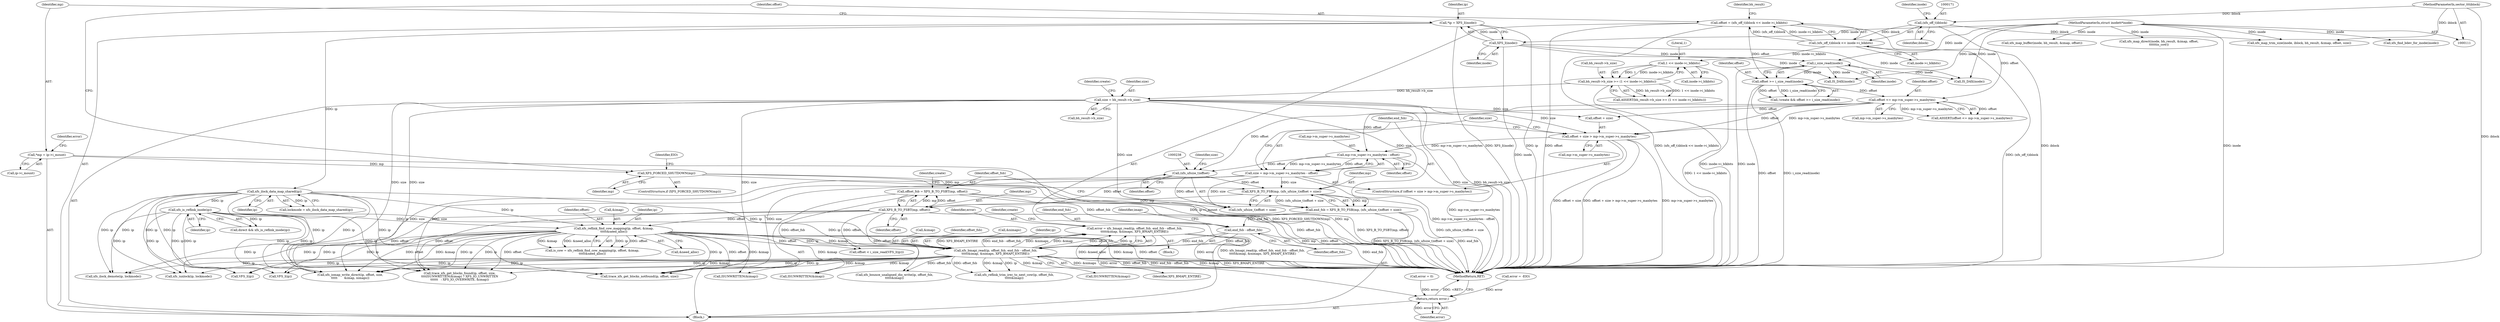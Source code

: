 digraph "0_linux_04197b341f23b908193308b8d63d17ff23232598@API" {
"1000266" [label="(Call,error = xfs_bmapi_read(ip, offset_fsb, end_fsb - offset_fsb,\n\t\t\t\t\t&imap, &nimaps, XFS_BMAPI_ENTIRE))"];
"1000268" [label="(Call,xfs_bmapi_read(ip, offset_fsb, end_fsb - offset_fsb,\n\t\t\t\t\t&imap, &nimaps, XFS_BMAPI_ENTIRE))"];
"1000251" [label="(Call,xfs_is_reflink_inode(ip))"];
"1000203" [label="(Call,xfs_ilock_data_map_shared(ip))"];
"1000120" [label="(Call,*ip = XFS_I(inode))"];
"1000122" [label="(Call,XFS_I(inode))"];
"1000112" [label="(MethodParameterIn,struct inode\t\t*inode)"];
"1000255" [label="(Call,xfs_reflink_find_cow_mapping(ip, offset, &imap,\n\t\t\t\t\t&need_alloc))"];
"1000243" [label="(Call,XFS_B_TO_FSBT(mp, offset))"];
"1000234" [label="(Call,XFS_B_TO_FSB(mp, (xfs_ufsize_t)offset + size))"];
"1000162" [label="(Call,XFS_FORCED_SHUTDOWN(mp))"];
"1000125" [label="(Call,*mp = ip->i_mount)"];
"1000237" [label="(Call,(xfs_ufsize_t)offset)"];
"1000225" [label="(Call,mp->m_super->s_maxbytes - offset)"];
"1000214" [label="(Call,offset + size > mp->m_super->s_maxbytes)"];
"1000206" [label="(Call,offset <= mp->m_super->s_maxbytes)"];
"1000167" [label="(Call,offset = (xfs_off_t)iblock << inode->i_blkbits)"];
"1000169" [label="(Call,(xfs_off_t)iblock << inode->i_blkbits)"];
"1000170" [label="(Call,(xfs_off_t)iblock)"];
"1000113" [label="(MethodParameterIn,sector_t\t\tiblock)"];
"1000195" [label="(Call,offset >= i_size_read(inode))"];
"1000197" [label="(Call,i_size_read(inode))"];
"1000186" [label="(Call,size = bh_result->b_size)"];
"1000177" [label="(Call,bh_result->b_size >= (1 << inode->i_blkbits))"];
"1000181" [label="(Call,1 << inode->i_blkbits)"];
"1000223" [label="(Call,size = mp->m_super->s_maxbytes - offset)"];
"1000271" [label="(Call,end_fsb - offset_fsb)"];
"1000232" [label="(Call,end_fsb = XFS_B_TO_FSB(mp, (xfs_ufsize_t)offset + size))"];
"1000241" [label="(Call,offset_fsb = XFS_B_TO_FSBT(mp, offset))"];
"1000532" [label="(Return,return error;)"];
"1000249" [label="(Call,direct && xfs_is_reflink_inode(ip))"];
"1000265" [label="(Block,)"];
"1000326" [label="(Call,offset < i_size_read(VFS_I(ip)))"];
"1000274" [label="(Call,&imap)"];
"1000243" [label="(Call,XFS_B_TO_FSBT(mp, offset))"];
"1000235" [label="(Identifier,mp)"];
"1000197" [label="(Call,i_size_read(inode))"];
"1000533" [label="(Identifier,error)"];
"1000120" [label="(Call,*ip = XFS_I(inode))"];
"1000127" [label="(Call,ip->i_mount)"];
"1000207" [label="(Identifier,offset)"];
"1000176" [label="(Call,ASSERT(bh_result->b_size >= (1 << inode->i_blkbits)))"];
"1000187" [label="(Identifier,size)"];
"1000161" [label="(ControlStructure,if (XFS_FORCED_SHUTDOWN(mp)))"];
"1000532" [label="(Return,return error;)"];
"1000218" [label="(Call,mp->m_super->s_maxbytes)"];
"1000271" [label="(Call,end_fsb - offset_fsb)"];
"1000134" [label="(Identifier,error)"];
"1000122" [label="(Call,XFS_I(inode))"];
"1000162" [label="(Call,XFS_FORCED_SHUTDOWN(mp))"];
"1000188" [label="(Call,bh_result->b_size)"];
"1000226" [label="(Call,mp->m_super->s_maxbytes)"];
"1000206" [label="(Call,offset <= mp->m_super->s_maxbytes)"];
"1000479" [label="(Call,xfs_bounce_unaligned_dio_write(ip, offset_fsb,\n\t\t\t\t\t&imap))"];
"1000125" [label="(Call,*mp = ip->i_mount)"];
"1000204" [label="(Identifier,ip)"];
"1000302" [label="(Call,xfs_reflink_trim_irec_to_next_cow(ip, offset_fsb,\n\t\t\t\t\t&imap))"];
"1000182" [label="(Literal,1)"];
"1000179" [label="(Identifier,bh_result)"];
"1000232" [label="(Call,end_fsb = XFS_B_TO_FSB(mp, (xfs_ufsize_t)offset + size))"];
"1000266" [label="(Call,error = xfs_bmapi_read(ip, offset_fsb, end_fsb - offset_fsb,\n\t\t\t\t\t&imap, &nimaps, XFS_BMAPI_ENTIRE))"];
"1000275" [label="(Identifier,imap)"];
"1000205" [label="(Call,ASSERT(offset <= mp->m_super->s_maxbytes))"];
"1000174" [label="(Identifier,inode)"];
"1000253" [label="(Call,is_cow = xfs_reflink_find_cow_mapping(ip, offset, &imap,\n\t\t\t\t\t&need_alloc))"];
"1000256" [label="(Identifier,ip)"];
"1000236" [label="(Call,(xfs_ufsize_t)offset + size)"];
"1000118" [label="(Block,)"];
"1000178" [label="(Call,bh_result->b_size)"];
"1000255" [label="(Call,xfs_reflink_find_cow_mapping(ip, offset, &imap,\n\t\t\t\t\t&need_alloc))"];
"1000173" [label="(Call,inode->i_blkbits)"];
"1000112" [label="(MethodParameterIn,struct inode\t\t*inode)"];
"1000366" [label="(Call,ISUNWRITTEN(&imap))"];
"1000224" [label="(Identifier,size)"];
"1000231" [label="(Identifier,offset)"];
"1000172" [label="(Identifier,iblock)"];
"1000201" [label="(Call,lockmode = xfs_ilock_data_map_shared(ip))"];
"1000234" [label="(Call,XFS_B_TO_FSB(mp, (xfs_ufsize_t)offset + size))"];
"1000329" [label="(Call,VFS_I(ip))"];
"1000169" [label="(Call,(xfs_off_t)iblock << inode->i_blkbits)"];
"1000126" [label="(Identifier,mp)"];
"1000488" [label="(Call,xfs_map_buffer(inode, bh_result, &imap, offset))"];
"1000268" [label="(Call,xfs_bmapi_read(ip, offset_fsb, end_fsb - offset_fsb,\n\t\t\t\t\t&imap, &nimaps, XFS_BMAPI_ENTIRE))"];
"1000529" [label="(Call,xfs_iunlock(ip, lockmode))"];
"1000244" [label="(Identifier,mp)"];
"1000299" [label="(Call,ISUNWRITTEN(&imap))"];
"1000237" [label="(Call,(xfs_ufsize_t)offset)"];
"1000166" [label="(Identifier,EIO)"];
"1000270" [label="(Identifier,offset_fsb)"];
"1000240" [label="(Identifier,size)"];
"1000133" [label="(Call,error = 0)"];
"1000113" [label="(MethodParameterIn,sector_t\t\tiblock)"];
"1000511" [label="(Call,xfs_map_direct(inode, bh_result, &imap, offset,\n\t\t\t\t\t\tis_cow))"];
"1000276" [label="(Call,&nimaps)"];
"1000379" [label="(Call,xfs_iomap_write_direct(ip, offset, size,\n\t\t\t\t\t       &imap, nimaps))"];
"1000407" [label="(Call,trace_xfs_get_blocks_found(ip, offset, size,\n\t\t\t\tISUNWRITTEN(&imap) ? XFS_IO_UNWRITTEN\n\t\t\t\t\t\t   : XFS_IO_OVERWRITE, &imap))"];
"1000431" [label="(Call,IS_DAX(inode))"];
"1000186" [label="(Call,size = bh_result->b_size)"];
"1000342" [label="(Call,VFS_I(ip))"];
"1000208" [label="(Call,mp->m_super->s_maxbytes)"];
"1000257" [label="(Identifier,offset)"];
"1000272" [label="(Identifier,end_fsb)"];
"1000241" [label="(Call,offset_fsb = XFS_B_TO_FSBT(mp, offset))"];
"1000198" [label="(Identifier,inode)"];
"1000239" [label="(Identifier,offset)"];
"1000192" [label="(Call,!create && offset >= i_size_read(inode))"];
"1000183" [label="(Call,inode->i_blkbits)"];
"1000195" [label="(Call,offset >= i_size_read(inode))"];
"1000334" [label="(Call,error = -EIO)"];
"1000364" [label="(Call,IS_DAX(inode))"];
"1000214" [label="(Call,offset + size > mp->m_super->s_maxbytes)"];
"1000203" [label="(Call,xfs_ilock_data_map_shared(ip))"];
"1000252" [label="(Identifier,ip)"];
"1000233" [label="(Identifier,end_fsb)"];
"1000177" [label="(Call,bh_result->b_size >= (1 << inode->i_blkbits))"];
"1000248" [label="(Identifier,create)"];
"1000267" [label="(Identifier,error)"];
"1000170" [label="(Call,(xfs_off_t)iblock)"];
"1000163" [label="(Identifier,mp)"];
"1000223" [label="(Call,size = mp->m_super->s_maxbytes - offset)"];
"1000278" [label="(Identifier,XFS_BMAPI_ENTIRE)"];
"1000242" [label="(Identifier,offset_fsb)"];
"1000251" [label="(Call,xfs_is_reflink_inode(ip))"];
"1000167" [label="(Call,offset = (xfs_off_t)iblock << inode->i_blkbits)"];
"1000194" [label="(Identifier,create)"];
"1000196" [label="(Identifier,offset)"];
"1000225" [label="(Call,mp->m_super->s_maxbytes - offset)"];
"1000213" [label="(ControlStructure,if (offset + size > mp->m_super->s_maxbytes))"];
"1000258" [label="(Call,&imap)"];
"1000534" [label="(MethodReturn,RET)"];
"1000123" [label="(Identifier,inode)"];
"1000424" [label="(Call,trace_xfs_get_blocks_notfound(ip, offset, size))"];
"1000260" [label="(Call,&need_alloc)"];
"1000522" [label="(Call,xfs_find_bdev_for_inode(inode))"];
"1000168" [label="(Identifier,offset)"];
"1000441" [label="(Call,xfs_map_trim_size(inode, iblock, bh_result, &imap, offset, size))"];
"1000281" [label="(Identifier,create)"];
"1000269" [label="(Identifier,ip)"];
"1000273" [label="(Identifier,offset_fsb)"];
"1000181" [label="(Call,1 << inode->i_blkbits)"];
"1000245" [label="(Identifier,offset)"];
"1000412" [label="(Call,ISUNWRITTEN(&imap))"];
"1000215" [label="(Call,offset + size)"];
"1000374" [label="(Call,xfs_ilock_demote(ip, lockmode))"];
"1000121" [label="(Identifier,ip)"];
"1000266" -> "1000265"  [label="AST: "];
"1000266" -> "1000268"  [label="CFG: "];
"1000267" -> "1000266"  [label="AST: "];
"1000268" -> "1000266"  [label="AST: "];
"1000281" -> "1000266"  [label="CFG: "];
"1000266" -> "1000534"  [label="DDG: error"];
"1000266" -> "1000534"  [label="DDG: xfs_bmapi_read(ip, offset_fsb, end_fsb - offset_fsb,\n\t\t\t\t\t&imap, &nimaps, XFS_BMAPI_ENTIRE)"];
"1000268" -> "1000266"  [label="DDG: XFS_BMAPI_ENTIRE"];
"1000268" -> "1000266"  [label="DDG: end_fsb - offset_fsb"];
"1000268" -> "1000266"  [label="DDG: &nimaps"];
"1000268" -> "1000266"  [label="DDG: &imap"];
"1000268" -> "1000266"  [label="DDG: offset_fsb"];
"1000268" -> "1000266"  [label="DDG: ip"];
"1000266" -> "1000532"  [label="DDG: error"];
"1000268" -> "1000278"  [label="CFG: "];
"1000269" -> "1000268"  [label="AST: "];
"1000270" -> "1000268"  [label="AST: "];
"1000271" -> "1000268"  [label="AST: "];
"1000274" -> "1000268"  [label="AST: "];
"1000276" -> "1000268"  [label="AST: "];
"1000278" -> "1000268"  [label="AST: "];
"1000268" -> "1000534"  [label="DDG: &imap"];
"1000268" -> "1000534"  [label="DDG: XFS_BMAPI_ENTIRE"];
"1000268" -> "1000534"  [label="DDG: &nimaps"];
"1000268" -> "1000534"  [label="DDG: offset_fsb"];
"1000268" -> "1000534"  [label="DDG: end_fsb - offset_fsb"];
"1000251" -> "1000268"  [label="DDG: ip"];
"1000255" -> "1000268"  [label="DDG: ip"];
"1000255" -> "1000268"  [label="DDG: &imap"];
"1000203" -> "1000268"  [label="DDG: ip"];
"1000271" -> "1000268"  [label="DDG: offset_fsb"];
"1000271" -> "1000268"  [label="DDG: end_fsb"];
"1000268" -> "1000299"  [label="DDG: &imap"];
"1000268" -> "1000302"  [label="DDG: ip"];
"1000268" -> "1000302"  [label="DDG: offset_fsb"];
"1000268" -> "1000302"  [label="DDG: &imap"];
"1000268" -> "1000329"  [label="DDG: ip"];
"1000268" -> "1000342"  [label="DDG: ip"];
"1000268" -> "1000366"  [label="DDG: &imap"];
"1000268" -> "1000374"  [label="DDG: ip"];
"1000268" -> "1000379"  [label="DDG: ip"];
"1000268" -> "1000379"  [label="DDG: &imap"];
"1000268" -> "1000407"  [label="DDG: ip"];
"1000268" -> "1000412"  [label="DDG: &imap"];
"1000268" -> "1000424"  [label="DDG: ip"];
"1000268" -> "1000479"  [label="DDG: offset_fsb"];
"1000268" -> "1000529"  [label="DDG: ip"];
"1000251" -> "1000249"  [label="AST: "];
"1000251" -> "1000252"  [label="CFG: "];
"1000252" -> "1000251"  [label="AST: "];
"1000249" -> "1000251"  [label="CFG: "];
"1000251" -> "1000249"  [label="DDG: ip"];
"1000203" -> "1000251"  [label="DDG: ip"];
"1000251" -> "1000255"  [label="DDG: ip"];
"1000251" -> "1000329"  [label="DDG: ip"];
"1000251" -> "1000342"  [label="DDG: ip"];
"1000251" -> "1000374"  [label="DDG: ip"];
"1000251" -> "1000379"  [label="DDG: ip"];
"1000251" -> "1000407"  [label="DDG: ip"];
"1000251" -> "1000424"  [label="DDG: ip"];
"1000251" -> "1000529"  [label="DDG: ip"];
"1000203" -> "1000201"  [label="AST: "];
"1000203" -> "1000204"  [label="CFG: "];
"1000204" -> "1000203"  [label="AST: "];
"1000201" -> "1000203"  [label="CFG: "];
"1000203" -> "1000201"  [label="DDG: ip"];
"1000120" -> "1000203"  [label="DDG: ip"];
"1000203" -> "1000255"  [label="DDG: ip"];
"1000203" -> "1000329"  [label="DDG: ip"];
"1000203" -> "1000342"  [label="DDG: ip"];
"1000203" -> "1000374"  [label="DDG: ip"];
"1000203" -> "1000379"  [label="DDG: ip"];
"1000203" -> "1000407"  [label="DDG: ip"];
"1000203" -> "1000424"  [label="DDG: ip"];
"1000203" -> "1000529"  [label="DDG: ip"];
"1000120" -> "1000118"  [label="AST: "];
"1000120" -> "1000122"  [label="CFG: "];
"1000121" -> "1000120"  [label="AST: "];
"1000122" -> "1000120"  [label="AST: "];
"1000126" -> "1000120"  [label="CFG: "];
"1000120" -> "1000534"  [label="DDG: ip"];
"1000120" -> "1000534"  [label="DDG: XFS_I(inode)"];
"1000122" -> "1000120"  [label="DDG: inode"];
"1000122" -> "1000123"  [label="CFG: "];
"1000123" -> "1000122"  [label="AST: "];
"1000122" -> "1000534"  [label="DDG: inode"];
"1000112" -> "1000122"  [label="DDG: inode"];
"1000122" -> "1000197"  [label="DDG: inode"];
"1000122" -> "1000364"  [label="DDG: inode"];
"1000122" -> "1000431"  [label="DDG: inode"];
"1000112" -> "1000111"  [label="AST: "];
"1000112" -> "1000534"  [label="DDG: inode"];
"1000112" -> "1000197"  [label="DDG: inode"];
"1000112" -> "1000364"  [label="DDG: inode"];
"1000112" -> "1000431"  [label="DDG: inode"];
"1000112" -> "1000441"  [label="DDG: inode"];
"1000112" -> "1000488"  [label="DDG: inode"];
"1000112" -> "1000511"  [label="DDG: inode"];
"1000112" -> "1000522"  [label="DDG: inode"];
"1000255" -> "1000253"  [label="AST: "];
"1000255" -> "1000260"  [label="CFG: "];
"1000256" -> "1000255"  [label="AST: "];
"1000257" -> "1000255"  [label="AST: "];
"1000258" -> "1000255"  [label="AST: "];
"1000260" -> "1000255"  [label="AST: "];
"1000253" -> "1000255"  [label="CFG: "];
"1000255" -> "1000534"  [label="DDG: &need_alloc"];
"1000255" -> "1000534"  [label="DDG: &imap"];
"1000255" -> "1000534"  [label="DDG: offset"];
"1000255" -> "1000253"  [label="DDG: ip"];
"1000255" -> "1000253"  [label="DDG: offset"];
"1000255" -> "1000253"  [label="DDG: &imap"];
"1000255" -> "1000253"  [label="DDG: &need_alloc"];
"1000243" -> "1000255"  [label="DDG: offset"];
"1000255" -> "1000326"  [label="DDG: offset"];
"1000255" -> "1000329"  [label="DDG: ip"];
"1000255" -> "1000342"  [label="DDG: ip"];
"1000255" -> "1000366"  [label="DDG: &imap"];
"1000255" -> "1000374"  [label="DDG: ip"];
"1000255" -> "1000379"  [label="DDG: ip"];
"1000255" -> "1000379"  [label="DDG: offset"];
"1000255" -> "1000379"  [label="DDG: &imap"];
"1000255" -> "1000407"  [label="DDG: ip"];
"1000255" -> "1000407"  [label="DDG: offset"];
"1000255" -> "1000412"  [label="DDG: &imap"];
"1000255" -> "1000424"  [label="DDG: ip"];
"1000255" -> "1000424"  [label="DDG: offset"];
"1000255" -> "1000529"  [label="DDG: ip"];
"1000243" -> "1000241"  [label="AST: "];
"1000243" -> "1000245"  [label="CFG: "];
"1000244" -> "1000243"  [label="AST: "];
"1000245" -> "1000243"  [label="AST: "];
"1000241" -> "1000243"  [label="CFG: "];
"1000243" -> "1000534"  [label="DDG: mp"];
"1000243" -> "1000534"  [label="DDG: offset"];
"1000243" -> "1000241"  [label="DDG: mp"];
"1000243" -> "1000241"  [label="DDG: offset"];
"1000234" -> "1000243"  [label="DDG: mp"];
"1000237" -> "1000243"  [label="DDG: offset"];
"1000243" -> "1000326"  [label="DDG: offset"];
"1000243" -> "1000379"  [label="DDG: offset"];
"1000243" -> "1000407"  [label="DDG: offset"];
"1000243" -> "1000424"  [label="DDG: offset"];
"1000234" -> "1000232"  [label="AST: "];
"1000234" -> "1000236"  [label="CFG: "];
"1000235" -> "1000234"  [label="AST: "];
"1000236" -> "1000234"  [label="AST: "];
"1000232" -> "1000234"  [label="CFG: "];
"1000234" -> "1000534"  [label="DDG: (xfs_ufsize_t)offset + size"];
"1000234" -> "1000232"  [label="DDG: mp"];
"1000234" -> "1000232"  [label="DDG: (xfs_ufsize_t)offset + size"];
"1000162" -> "1000234"  [label="DDG: mp"];
"1000237" -> "1000234"  [label="DDG: offset"];
"1000223" -> "1000234"  [label="DDG: size"];
"1000186" -> "1000234"  [label="DDG: size"];
"1000162" -> "1000161"  [label="AST: "];
"1000162" -> "1000163"  [label="CFG: "];
"1000163" -> "1000162"  [label="AST: "];
"1000166" -> "1000162"  [label="CFG: "];
"1000168" -> "1000162"  [label="CFG: "];
"1000162" -> "1000534"  [label="DDG: mp"];
"1000162" -> "1000534"  [label="DDG: XFS_FORCED_SHUTDOWN(mp)"];
"1000125" -> "1000162"  [label="DDG: mp"];
"1000125" -> "1000118"  [label="AST: "];
"1000125" -> "1000127"  [label="CFG: "];
"1000126" -> "1000125"  [label="AST: "];
"1000127" -> "1000125"  [label="AST: "];
"1000134" -> "1000125"  [label="CFG: "];
"1000125" -> "1000534"  [label="DDG: ip->i_mount"];
"1000237" -> "1000236"  [label="AST: "];
"1000237" -> "1000239"  [label="CFG: "];
"1000238" -> "1000237"  [label="AST: "];
"1000239" -> "1000237"  [label="AST: "];
"1000240" -> "1000237"  [label="CFG: "];
"1000237" -> "1000236"  [label="DDG: offset"];
"1000225" -> "1000237"  [label="DDG: offset"];
"1000206" -> "1000237"  [label="DDG: offset"];
"1000225" -> "1000223"  [label="AST: "];
"1000225" -> "1000231"  [label="CFG: "];
"1000226" -> "1000225"  [label="AST: "];
"1000231" -> "1000225"  [label="AST: "];
"1000223" -> "1000225"  [label="CFG: "];
"1000225" -> "1000534"  [label="DDG: mp->m_super->s_maxbytes"];
"1000225" -> "1000223"  [label="DDG: mp->m_super->s_maxbytes"];
"1000225" -> "1000223"  [label="DDG: offset"];
"1000214" -> "1000225"  [label="DDG: mp->m_super->s_maxbytes"];
"1000206" -> "1000225"  [label="DDG: offset"];
"1000214" -> "1000213"  [label="AST: "];
"1000214" -> "1000218"  [label="CFG: "];
"1000215" -> "1000214"  [label="AST: "];
"1000218" -> "1000214"  [label="AST: "];
"1000224" -> "1000214"  [label="CFG: "];
"1000233" -> "1000214"  [label="CFG: "];
"1000214" -> "1000534"  [label="DDG: offset + size > mp->m_super->s_maxbytes"];
"1000214" -> "1000534"  [label="DDG: mp->m_super->s_maxbytes"];
"1000214" -> "1000534"  [label="DDG: offset + size"];
"1000206" -> "1000214"  [label="DDG: offset"];
"1000206" -> "1000214"  [label="DDG: mp->m_super->s_maxbytes"];
"1000186" -> "1000214"  [label="DDG: size"];
"1000206" -> "1000205"  [label="AST: "];
"1000206" -> "1000208"  [label="CFG: "];
"1000207" -> "1000206"  [label="AST: "];
"1000208" -> "1000206"  [label="AST: "];
"1000205" -> "1000206"  [label="CFG: "];
"1000206" -> "1000205"  [label="DDG: offset"];
"1000206" -> "1000205"  [label="DDG: mp->m_super->s_maxbytes"];
"1000167" -> "1000206"  [label="DDG: offset"];
"1000195" -> "1000206"  [label="DDG: offset"];
"1000206" -> "1000215"  [label="DDG: offset"];
"1000167" -> "1000118"  [label="AST: "];
"1000167" -> "1000169"  [label="CFG: "];
"1000168" -> "1000167"  [label="AST: "];
"1000169" -> "1000167"  [label="AST: "];
"1000179" -> "1000167"  [label="CFG: "];
"1000167" -> "1000534"  [label="DDG: offset"];
"1000167" -> "1000534"  [label="DDG: (xfs_off_t)iblock << inode->i_blkbits"];
"1000169" -> "1000167"  [label="DDG: (xfs_off_t)iblock"];
"1000169" -> "1000167"  [label="DDG: inode->i_blkbits"];
"1000167" -> "1000195"  [label="DDG: offset"];
"1000169" -> "1000173"  [label="CFG: "];
"1000170" -> "1000169"  [label="AST: "];
"1000173" -> "1000169"  [label="AST: "];
"1000169" -> "1000534"  [label="DDG: (xfs_off_t)iblock"];
"1000170" -> "1000169"  [label="DDG: iblock"];
"1000169" -> "1000181"  [label="DDG: inode->i_blkbits"];
"1000170" -> "1000172"  [label="CFG: "];
"1000171" -> "1000170"  [label="AST: "];
"1000172" -> "1000170"  [label="AST: "];
"1000174" -> "1000170"  [label="CFG: "];
"1000170" -> "1000534"  [label="DDG: iblock"];
"1000113" -> "1000170"  [label="DDG: iblock"];
"1000170" -> "1000441"  [label="DDG: iblock"];
"1000113" -> "1000111"  [label="AST: "];
"1000113" -> "1000534"  [label="DDG: iblock"];
"1000113" -> "1000441"  [label="DDG: iblock"];
"1000195" -> "1000192"  [label="AST: "];
"1000195" -> "1000197"  [label="CFG: "];
"1000196" -> "1000195"  [label="AST: "];
"1000197" -> "1000195"  [label="AST: "];
"1000192" -> "1000195"  [label="CFG: "];
"1000195" -> "1000534"  [label="DDG: i_size_read(inode)"];
"1000195" -> "1000534"  [label="DDG: offset"];
"1000195" -> "1000192"  [label="DDG: offset"];
"1000195" -> "1000192"  [label="DDG: i_size_read(inode)"];
"1000197" -> "1000195"  [label="DDG: inode"];
"1000197" -> "1000198"  [label="CFG: "];
"1000198" -> "1000197"  [label="AST: "];
"1000197" -> "1000534"  [label="DDG: inode"];
"1000197" -> "1000364"  [label="DDG: inode"];
"1000197" -> "1000431"  [label="DDG: inode"];
"1000186" -> "1000118"  [label="AST: "];
"1000186" -> "1000188"  [label="CFG: "];
"1000187" -> "1000186"  [label="AST: "];
"1000188" -> "1000186"  [label="AST: "];
"1000194" -> "1000186"  [label="CFG: "];
"1000186" -> "1000534"  [label="DDG: bh_result->b_size"];
"1000186" -> "1000534"  [label="DDG: size"];
"1000177" -> "1000186"  [label="DDG: bh_result->b_size"];
"1000186" -> "1000215"  [label="DDG: size"];
"1000186" -> "1000236"  [label="DDG: size"];
"1000186" -> "1000379"  [label="DDG: size"];
"1000186" -> "1000407"  [label="DDG: size"];
"1000186" -> "1000424"  [label="DDG: size"];
"1000177" -> "1000176"  [label="AST: "];
"1000177" -> "1000181"  [label="CFG: "];
"1000178" -> "1000177"  [label="AST: "];
"1000181" -> "1000177"  [label="AST: "];
"1000176" -> "1000177"  [label="CFG: "];
"1000177" -> "1000534"  [label="DDG: 1 << inode->i_blkbits"];
"1000177" -> "1000176"  [label="DDG: bh_result->b_size"];
"1000177" -> "1000176"  [label="DDG: 1 << inode->i_blkbits"];
"1000181" -> "1000177"  [label="DDG: 1"];
"1000181" -> "1000177"  [label="DDG: inode->i_blkbits"];
"1000181" -> "1000183"  [label="CFG: "];
"1000182" -> "1000181"  [label="AST: "];
"1000183" -> "1000181"  [label="AST: "];
"1000181" -> "1000534"  [label="DDG: inode->i_blkbits"];
"1000223" -> "1000213"  [label="AST: "];
"1000224" -> "1000223"  [label="AST: "];
"1000233" -> "1000223"  [label="CFG: "];
"1000223" -> "1000534"  [label="DDG: mp->m_super->s_maxbytes - offset"];
"1000223" -> "1000236"  [label="DDG: size"];
"1000223" -> "1000379"  [label="DDG: size"];
"1000223" -> "1000407"  [label="DDG: size"];
"1000223" -> "1000424"  [label="DDG: size"];
"1000271" -> "1000273"  [label="CFG: "];
"1000272" -> "1000271"  [label="AST: "];
"1000273" -> "1000271"  [label="AST: "];
"1000275" -> "1000271"  [label="CFG: "];
"1000271" -> "1000534"  [label="DDG: end_fsb"];
"1000232" -> "1000271"  [label="DDG: end_fsb"];
"1000241" -> "1000271"  [label="DDG: offset_fsb"];
"1000232" -> "1000118"  [label="AST: "];
"1000233" -> "1000232"  [label="AST: "];
"1000242" -> "1000232"  [label="CFG: "];
"1000232" -> "1000534"  [label="DDG: end_fsb"];
"1000232" -> "1000534"  [label="DDG: XFS_B_TO_FSB(mp, (xfs_ufsize_t)offset + size)"];
"1000241" -> "1000118"  [label="AST: "];
"1000242" -> "1000241"  [label="AST: "];
"1000248" -> "1000241"  [label="CFG: "];
"1000241" -> "1000534"  [label="DDG: offset_fsb"];
"1000241" -> "1000534"  [label="DDG: XFS_B_TO_FSBT(mp, offset)"];
"1000241" -> "1000479"  [label="DDG: offset_fsb"];
"1000532" -> "1000118"  [label="AST: "];
"1000532" -> "1000533"  [label="CFG: "];
"1000533" -> "1000532"  [label="AST: "];
"1000534" -> "1000532"  [label="CFG: "];
"1000532" -> "1000534"  [label="DDG: <RET>"];
"1000533" -> "1000532"  [label="DDG: error"];
"1000334" -> "1000532"  [label="DDG: error"];
"1000133" -> "1000532"  [label="DDG: error"];
}
